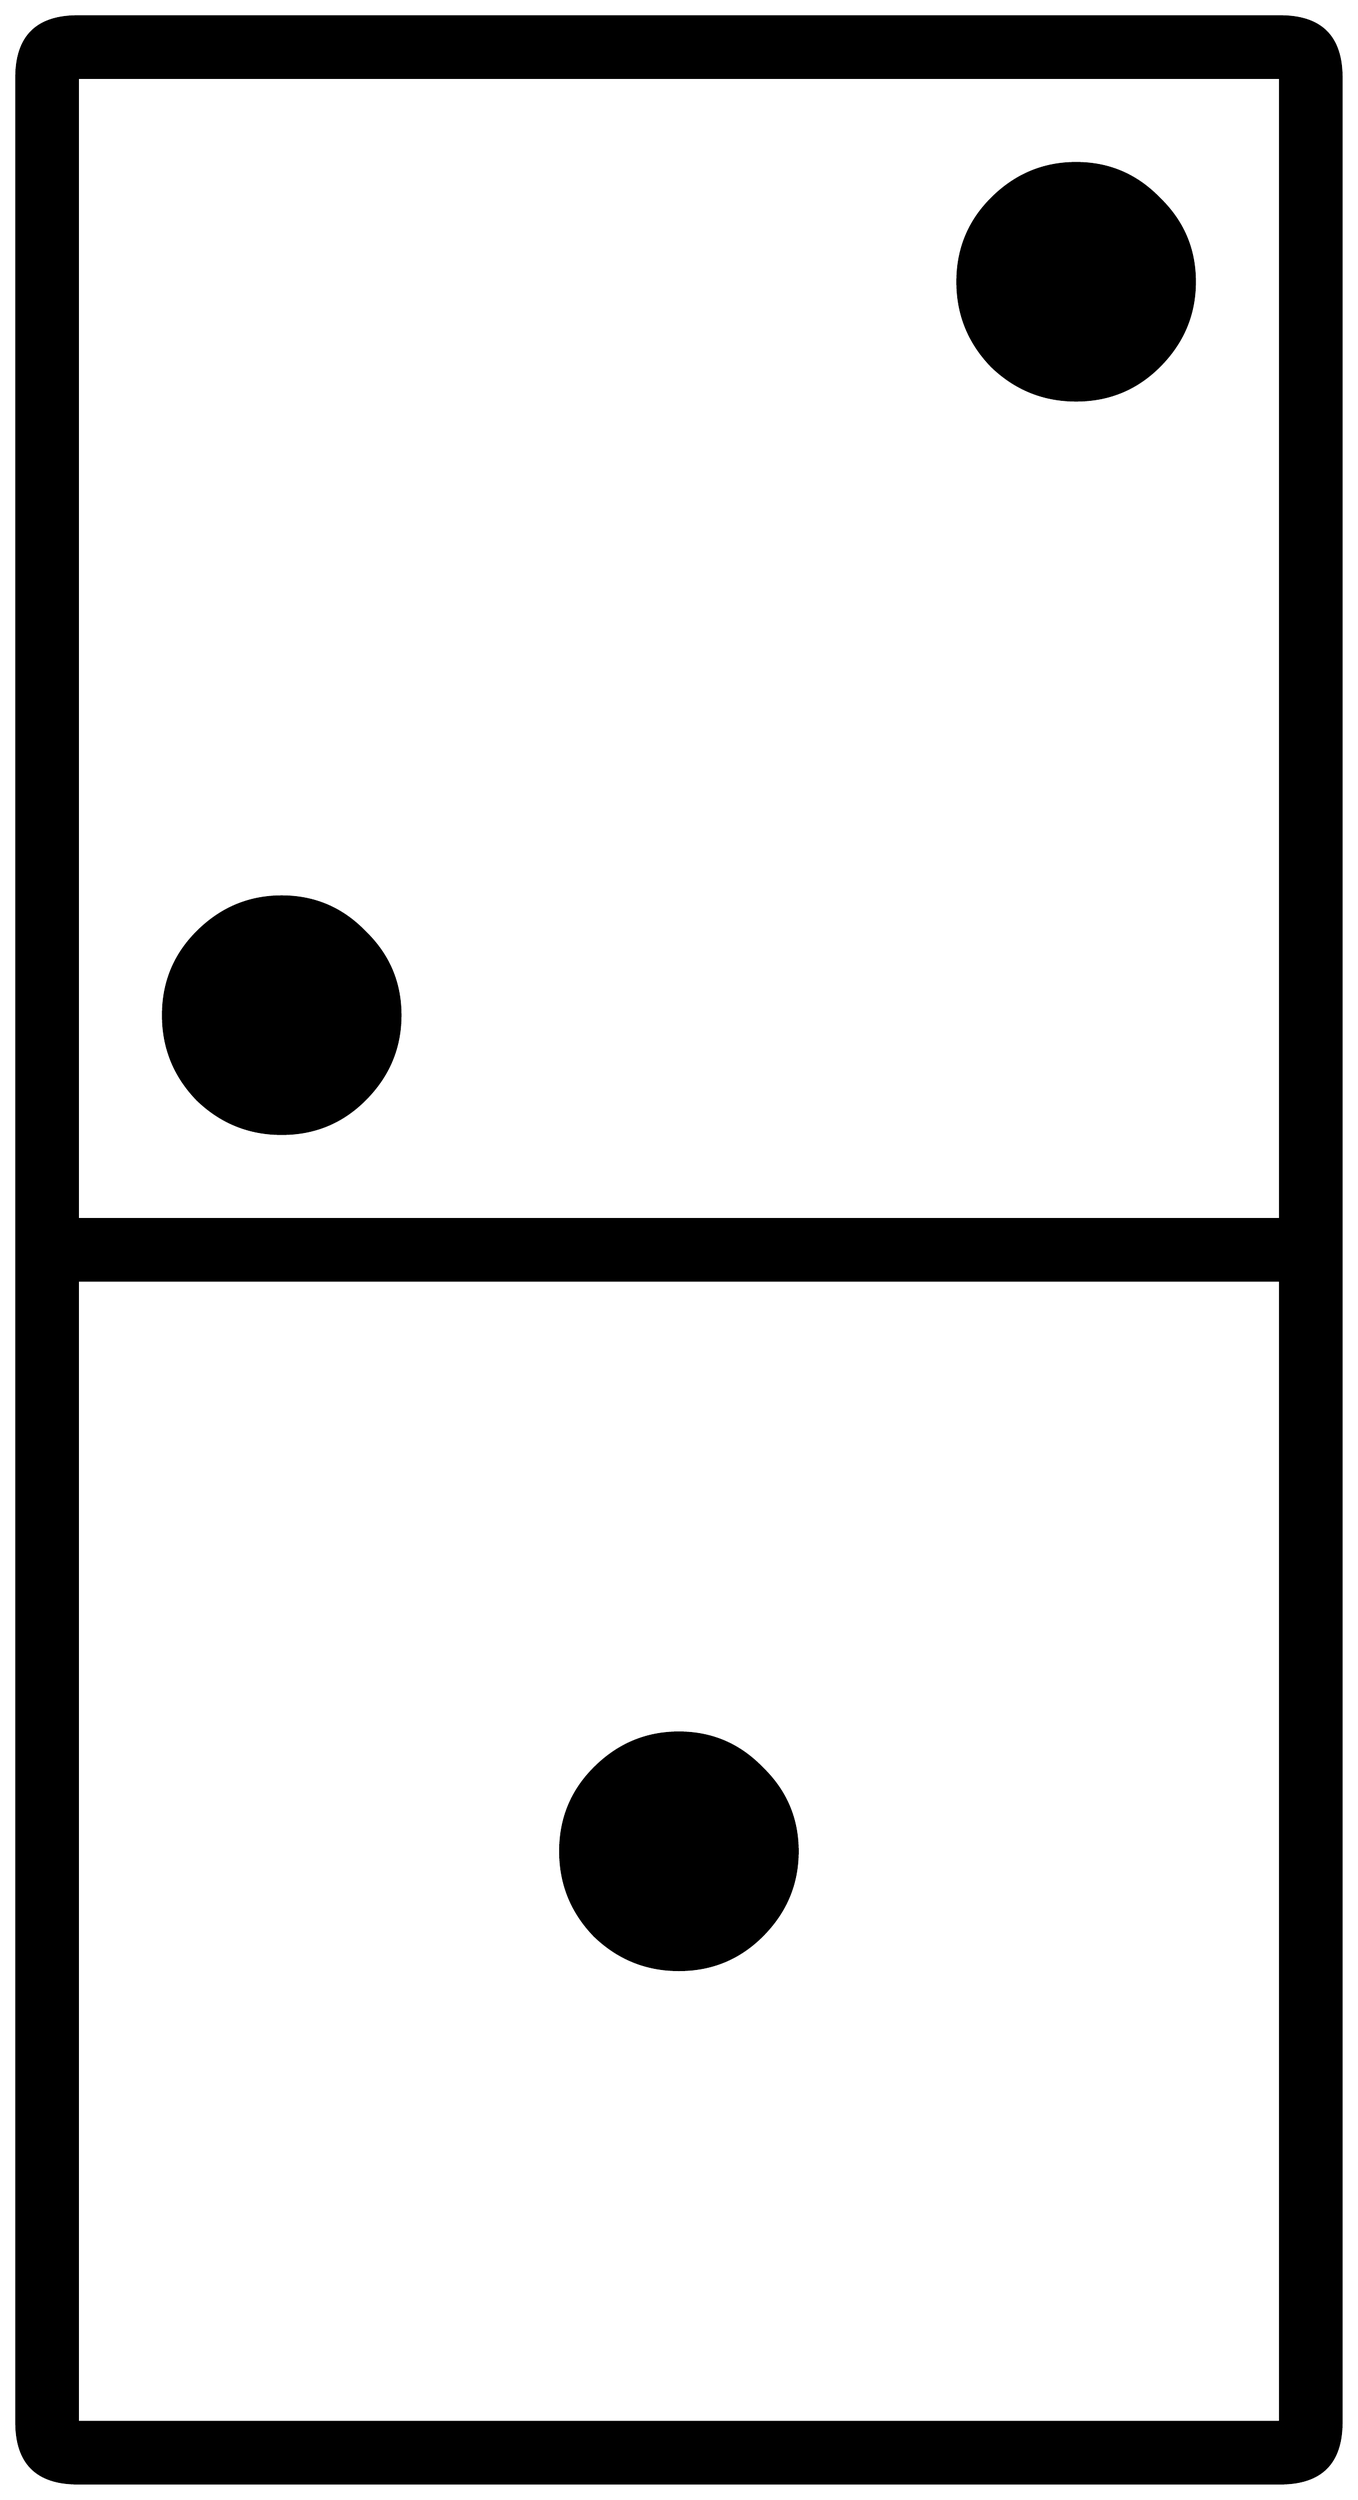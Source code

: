 


\begin{tikzpicture}[y=0.80pt, x=0.80pt, yscale=-1.0, xscale=1.0, inner sep=0pt, outer sep=0pt]
\begin{scope}[shift={(100.0,1706.0)},nonzero rule]
  \path[draw=.,fill=.,line width=1.600pt] (1099.0,377.0) .. controls
    (1099.0,410.333) and (1082.333,427.0) .. (1049.0,427.0) --
    (65.0,427.0) .. controls (31.667,427.0) and (15.0,410.333) ..
    (15.0,377.0) -- (15.0,-1541.0) .. controls (15.0,-1574.333)
    and (31.667,-1591.0) .. (65.0,-1591.0) -- (1049.0,-1591.0) ..
    controls (1082.333,-1591.0) and (1099.0,-1574.333) ..
    (1099.0,-1541.0) -- (1099.0,377.0) -- cycle(1049.0,-607.0)
    -- (1049.0,-1541.0) -- (65.0,-1541.0) -- (65.0,-607.0) --
    (1049.0,-607.0) -- cycle(1049.0,377.0) -- (1049.0,-557.0) --
    (65.0,-557.0) -- (65.0,377.0) -- (1049.0,377.0) --
    cycle(979.0,-1374.0) .. controls (979.0,-1347.333) and
    (969.333,-1324.333) .. (950.0,-1305.0) .. controls
    (931.333,-1286.333) and (908.667,-1277.0) .. (882.0,-1277.0) ..
    controls (855.333,-1277.0) and (832.333,-1286.333) ..
    (813.0,-1305.0) .. controls (794.333,-1324.333) and
    (785.0,-1347.333) .. (785.0,-1374.0) .. controls
    (785.0,-1400.667) and (794.333,-1423.333) .. (813.0,-1442.0) ..
    controls (832.333,-1461.333) and (855.333,-1471.0) ..
    (882.0,-1471.0) .. controls (908.667,-1471.0) and
    (931.333,-1461.333) .. (950.0,-1442.0) .. controls
    (969.333,-1423.333) and (979.0,-1400.667) .. (979.0,-1374.0) --
    cycle(329.0,-774.0) .. controls (329.0,-747.333) and
    (319.333,-724.333) .. (300.0,-705.0) .. controls (281.333,-686.333)
    and (258.667,-677.0) .. (232.0,-677.0) .. controls
    (205.333,-677.0) and (182.333,-686.333) .. (163.0,-705.0) ..
    controls (144.333,-724.333) and (135.0,-747.333) .. (135.0,-774.0)
    .. controls (135.0,-800.667) and (144.333,-823.333) ..
    (163.0,-842.0) .. controls (182.333,-861.333) and (205.333,-871.0)
    .. (232.0,-871.0) .. controls (258.667,-871.0) and
    (281.333,-861.333) .. (300.0,-842.0) .. controls (319.333,-823.333)
    and (329.0,-800.667) .. (329.0,-774.0) -- cycle(654.0,-90.0)
    .. controls (654.0,-63.333) and (644.333,-40.333) .. (625.0,-21.0)
    .. controls (606.333,-2.333) and (583.667,7.0) .. (557.0,7.0) ..
    controls (530.333,7.0) and (507.333,-2.333) .. (488.0,-21.0) ..
    controls (469.333,-40.333) and (460.0,-63.333) .. (460.0,-90.0) ..
    controls (460.0,-116.667) and (469.333,-139.333) .. (488.0,-158.0)
    .. controls (507.333,-177.333) and (530.333,-187.0) ..
    (557.0,-187.0) .. controls (583.667,-187.0) and (606.333,-177.333)
    .. (625.0,-158.0) .. controls (644.333,-139.333) and
    (654.0,-116.667) .. (654.0,-90.0) -- cycle;
\end{scope}

\end{tikzpicture}

